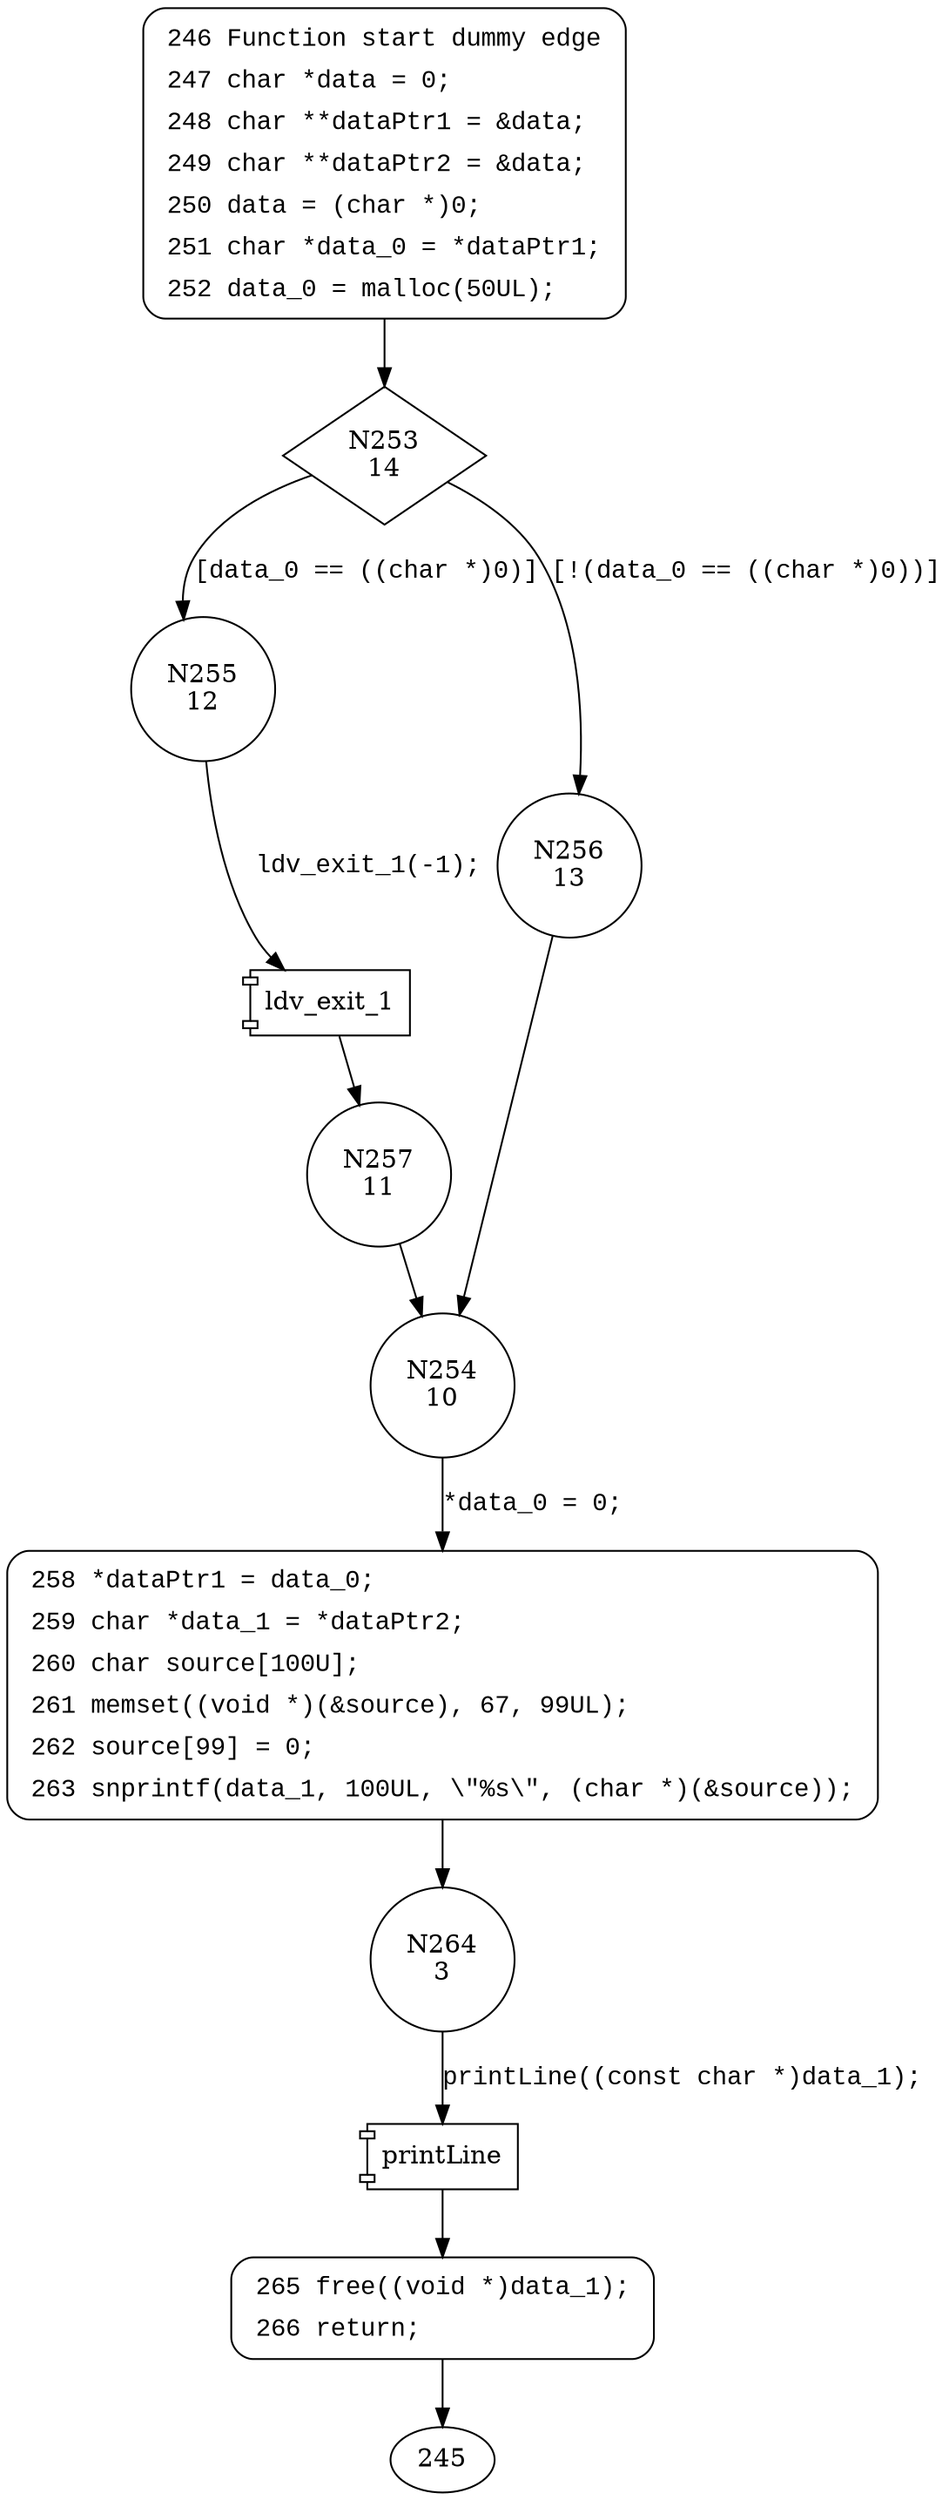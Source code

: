 digraph CWE122_Heap_Based_Buffer_Overflow__c_CWE805_char_snprintf_32_bad {
253 [shape="diamond" label="N253\n14"]
255 [shape="circle" label="N255\n12"]
256 [shape="circle" label="N256\n13"]
254 [shape="circle" label="N254\n10"]
258 [shape="circle" label="N258\n9"]
264 [shape="circle" label="N264\n3"]
265 [shape="circle" label="N265\n2"]
257 [shape="circle" label="N257\n11"]
246 [style="filled,bold" penwidth="1" fillcolor="white" fontname="Courier New" shape="Mrecord" label=<<table border="0" cellborder="0" cellpadding="3" bgcolor="white"><tr><td align="right">246</td><td align="left">Function start dummy edge</td></tr><tr><td align="right">247</td><td align="left">char *data = 0;</td></tr><tr><td align="right">248</td><td align="left">char **dataPtr1 = &amp;data;</td></tr><tr><td align="right">249</td><td align="left">char **dataPtr2 = &amp;data;</td></tr><tr><td align="right">250</td><td align="left">data = (char *)0;</td></tr><tr><td align="right">251</td><td align="left">char *data_0 = *dataPtr1;</td></tr><tr><td align="right">252</td><td align="left">data_0 = malloc(50UL);</td></tr></table>>]
246 -> 253[label=""]
258 [style="filled,bold" penwidth="1" fillcolor="white" fontname="Courier New" shape="Mrecord" label=<<table border="0" cellborder="0" cellpadding="3" bgcolor="white"><tr><td align="right">258</td><td align="left">*dataPtr1 = data_0;</td></tr><tr><td align="right">259</td><td align="left">char *data_1 = *dataPtr2;</td></tr><tr><td align="right">260</td><td align="left">char source[100U];</td></tr><tr><td align="right">261</td><td align="left">memset((void *)(&amp;source), 67, 99UL);</td></tr><tr><td align="right">262</td><td align="left">source[99] = 0;</td></tr><tr><td align="right">263</td><td align="left">snprintf(data_1, 100UL, \&quot;%s\&quot;, (char *)(&amp;source));</td></tr></table>>]
258 -> 264[label=""]
265 [style="filled,bold" penwidth="1" fillcolor="white" fontname="Courier New" shape="Mrecord" label=<<table border="0" cellborder="0" cellpadding="3" bgcolor="white"><tr><td align="right">265</td><td align="left">free((void *)data_1);</td></tr><tr><td align="right">266</td><td align="left">return;</td></tr></table>>]
265 -> 245[label=""]
253 -> 255 [label="[data_0 == ((char *)0)]" fontname="Courier New"]
253 -> 256 [label="[!(data_0 == ((char *)0))]" fontname="Courier New"]
254 -> 258 [label="*data_0 = 0;" fontname="Courier New"]
100001 [shape="component" label="printLine"]
264 -> 100001 [label="printLine((const char *)data_1);" fontname="Courier New"]
100001 -> 265 [label="" fontname="Courier New"]
100002 [shape="component" label="ldv_exit_1"]
255 -> 100002 [label="ldv_exit_1(-1);" fontname="Courier New"]
100002 -> 257 [label="" fontname="Courier New"]
256 -> 254 [label="" fontname="Courier New"]
257 -> 254 [label="" fontname="Courier New"]
}